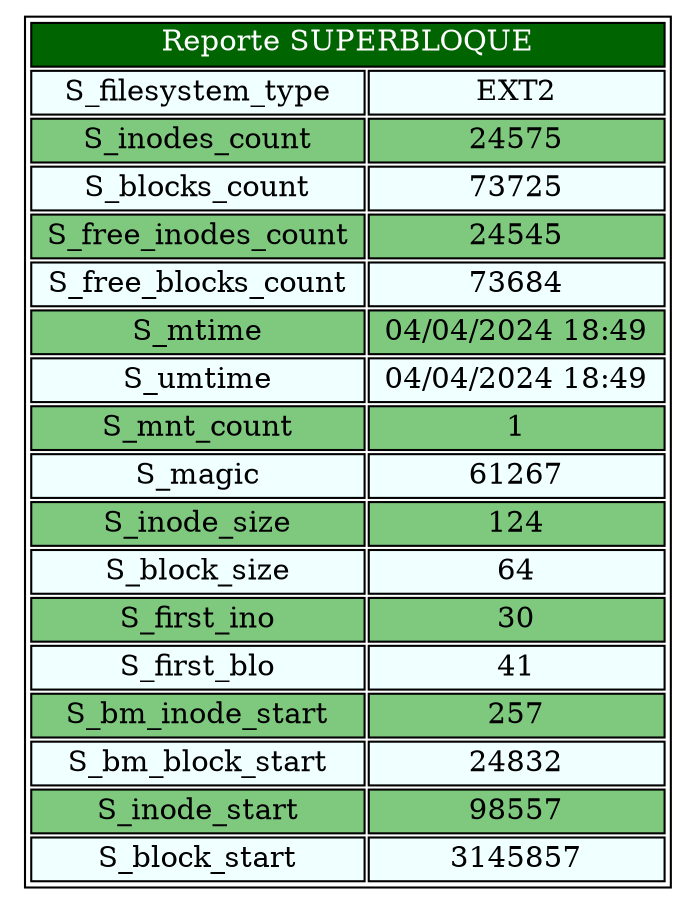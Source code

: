 digraph { 
node [ shape=none ] 
TablaReportNodo [ label = < <table border="1"> 
 <tr>
  <td bgcolor='darkgreen' COLSPAN="2"> <font color='white'> Reporte SUPERBLOQUE </font> </td> 
 </tr> 
 <tr>
  <td bgcolor='Azure'> S_filesystem_type </td> 
  <td bgcolor='Azure'> EXT2 </td> 
 </tr> 
 <tr>
  <td bgcolor='#7FC97F'> S_inodes_count </td> 
  <td bgcolor='#7FC97F'> 24575 </td> 
 </tr> 
 <tr>
  <td bgcolor='Azure'> S_blocks_count </td> 
  <td bgcolor='Azure'> 73725 </td> 
 </tr> 
 <tr>
  <td bgcolor='#7FC97F'> S_free_inodes_count </td> 
  <td bgcolor='#7FC97F'> 24545 </td> 
 </tr> 
 <tr>
  <td bgcolor='Azure'> S_free_blocks_count </td> 
  <td bgcolor='Azure'> 73684 </td> 
 </tr> 
 <tr>
  <td bgcolor='#7FC97F'> S_mtime </td> 
  <td bgcolor='#7FC97F'> 04/04/2024 18:49 </td> 
 </tr> 
 <tr>
  <td bgcolor='Azure'> S_umtime </td> 
  <td bgcolor='Azure'> 04/04/2024 18:49 </td> 
 </tr> 
 <tr>
  <td bgcolor='#7FC97F'> S_mnt_count </td> 
  <td bgcolor='#7FC97F'> 1 </td> 
 </tr> 
 <tr>
  <td bgcolor='Azure'> S_magic </td> 
  <td bgcolor='Azure'> 61267 </td> 
 </tr> 
 <tr>
  <td bgcolor='#7FC97F'> S_inode_size </td> 
  <td bgcolor='#7FC97F'> 124 </td> 
 </tr> 
 <tr>
  <td bgcolor='Azure'> S_block_size </td> 
  <td bgcolor='Azure'> 64 </td> 
 </tr> 
 <tr>
  <td bgcolor='#7FC97F'> S_first_ino </td> 
  <td bgcolor='#7FC97F'> 30 </td> 
 </tr> 
 <tr>
  <td bgcolor='Azure'> S_first_blo </td> 
  <td bgcolor='Azure'> 41 </td> 
 </tr> 
 <tr>
  <td bgcolor='#7FC97F'> S_bm_inode_start </td> 
  <td bgcolor='#7FC97F'> 257 </td> 
 </tr> 
 <tr>
  <td bgcolor='Azure'> S_bm_block_start </td> 
  <td bgcolor='Azure'> 24832 </td> 
 </tr> 
 <tr>
  <td bgcolor='#7FC97F'> S_inode_start </td> 
  <td bgcolor='#7FC97F'> 98557 </td> 
 </tr> 
 <tr>
  <td bgcolor='Azure'> S_block_start </td> 
  <td bgcolor='Azure'> 3145857 </td> 
 </tr> 
</table> > ]
}